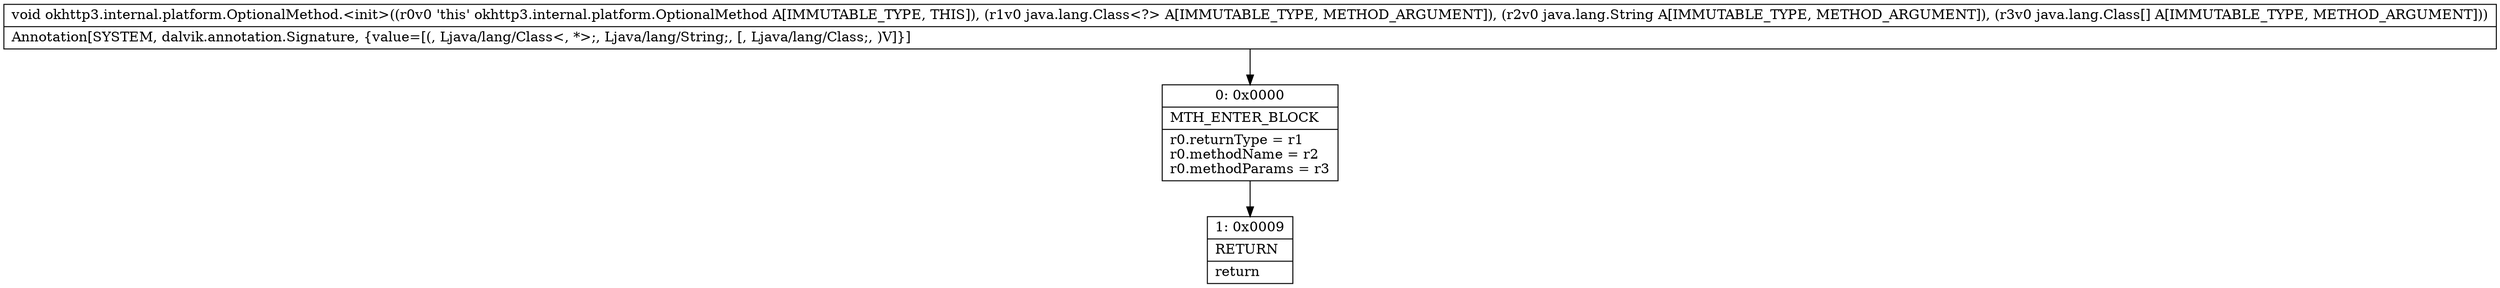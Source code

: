 digraph "CFG forokhttp3.internal.platform.OptionalMethod.\<init\>(Ljava\/lang\/Class;Ljava\/lang\/String;[Ljava\/lang\/Class;)V" {
Node_0 [shape=record,label="{0\:\ 0x0000|MTH_ENTER_BLOCK\l|r0.returnType = r1\lr0.methodName = r2\lr0.methodParams = r3\l}"];
Node_1 [shape=record,label="{1\:\ 0x0009|RETURN\l|return\l}"];
MethodNode[shape=record,label="{void okhttp3.internal.platform.OptionalMethod.\<init\>((r0v0 'this' okhttp3.internal.platform.OptionalMethod A[IMMUTABLE_TYPE, THIS]), (r1v0 java.lang.Class\<?\> A[IMMUTABLE_TYPE, METHOD_ARGUMENT]), (r2v0 java.lang.String A[IMMUTABLE_TYPE, METHOD_ARGUMENT]), (r3v0 java.lang.Class[] A[IMMUTABLE_TYPE, METHOD_ARGUMENT]))  | Annotation[SYSTEM, dalvik.annotation.Signature, \{value=[(, Ljava\/lang\/Class\<, *\>;, Ljava\/lang\/String;, [, Ljava\/lang\/Class;, )V]\}]\l}"];
MethodNode -> Node_0;
Node_0 -> Node_1;
}

